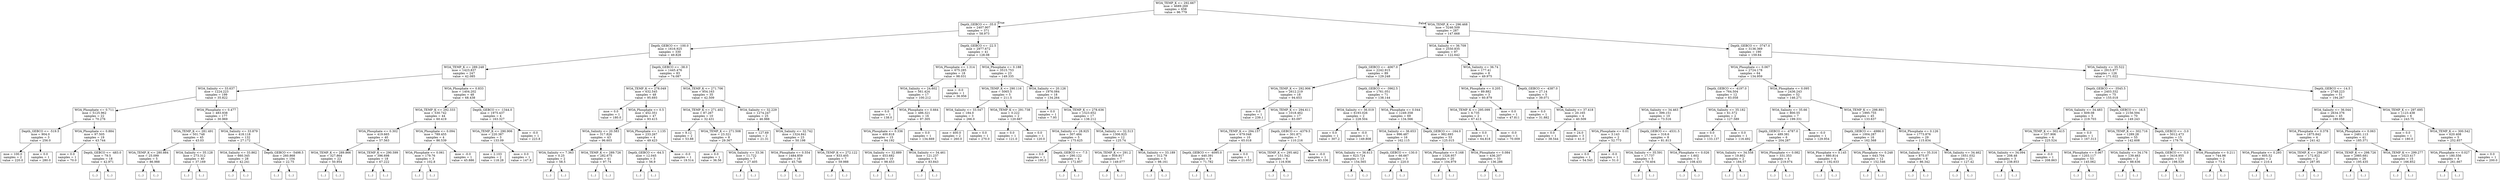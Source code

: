 digraph Tree {
node [shape=box] ;
0 [label="WOA_TEMP_K <= 292.667\nmse = 4689.269\nsamples = 658\nvalue = 96.779"] ;
1 [label="Depth_GEBCO <= -35.0\nmse = 2407.907\nsamples = 371\nvalue = 58.973"] ;
0 -> 1 [labeldistance=2.5, labelangle=45, headlabel="True"] ;
2 [label="Depth_GEBCO <= -100.0\nmse = 1616.925\nsamples = 330\nvalue = 49.828"] ;
1 -> 2 ;
3 [label="WOA_TEMP_K <= 289.248\nmse = 1423.837\nsamples = 247\nvalue = 42.085"] ;
2 -> 3 ;
4 [label="WOA_Salinity <= 33.637\nmse = 1224.223\nsamples = 199\nvalue = 35.822"] ;
3 -> 4 ;
5 [label="WOA_Phosphate <= 0.711\nmse = 5125.962\nsamples = 22\nvalue = 70.276"] ;
4 -> 5 ;
6 [label="Depth_GEBCO <= -519.5\nmse = 904.0\nsamples = 3\nvalue = 256.0"] ;
5 -> 6 ;
7 [label="mse = 100.0\nsamples = 2\nvalue = 220.0"] ;
6 -> 7 ;
8 [label="mse = 0.0\nsamples = 1\nvalue = 280.0"] ;
6 -> 8 ;
9 [label="WOA_Phosphate <= 0.884\nmse = 97.505\nsamples = 19\nvalue = 43.744"] ;
5 -> 9 ;
10 [label="mse = 0.0\nsamples = 1\nvalue = 70.0"] ;
9 -> 10 ;
11 [label="Depth_GEBCO <= -483.0\nmse = 79.5\nsamples = 18\nvalue = 42.971"] ;
9 -> 11 ;
12 [label="(...)"] ;
11 -> 12 ;
33 [label="(...)"] ;
11 -> 33 ;
40 [label="WOA_Phosphate <= 0.477\nmse = 483.938\nsamples = 177\nvalue = 30.969"] ;
4 -> 40 ;
41 [label="WOA_TEMP_K <= 281.491\nmse = 501.748\nsamples = 45\nvalue = 43.03"] ;
40 -> 41 ;
42 [label="WOA_TEMP_K <= 280.884\nmse = 25.099\nsamples = 5\nvalue = 86.988"] ;
41 -> 42 ;
43 [label="(...)"] ;
42 -> 43 ;
44 [label="(...)"] ;
42 -> 44 ;
51 [label="WOA_Salinity <= 35.128\nmse = 273.312\nsamples = 40\nvalue = 37.169"] ;
41 -> 51 ;
52 [label="(...)"] ;
51 -> 52 ;
65 [label="(...)"] ;
51 -> 65 ;
114 [label="WOA_Salinity <= 33.879\nmse = 418.118\nsamples = 132\nvalue = 27.172"] ;
40 -> 114 ;
115 [label="WOA_Salinity <= 33.862\nmse = 660.345\nsamples = 28\nvalue = 42.241"] ;
114 -> 115 ;
116 [label="(...)"] ;
115 -> 116 ;
165 [label="(...)"] ;
115 -> 165 ;
170 [label="Depth_GEBCO <= -5498.5\nmse = 260.868\nsamples = 104\nvalue = 22.75"] ;
114 -> 170 ;
171 [label="(...)"] ;
170 -> 171 ;
174 [label="(...)"] ;
170 -> 174 ;
317 [label="WOA_Phosphate <= 0.833\nmse = 1404.202\nsamples = 48\nvalue = 68.438"] ;
3 -> 317 ;
318 [label="WOA_TEMP_K <= 292.333\nmse = 530.742\nsamples = 44\nvalue = 60.419"] ;
317 -> 318 ;
319 [label="WOA_Phosphate <= 0.302\nmse = 419.665\nsamples = 40\nvalue = 57.563"] ;
318 -> 319 ;
320 [label="WOA_TEMP_K <= 289.866\nmse = 327.864\nsamples = 22\nvalue = 50.954"] ;
319 -> 320 ;
321 [label="(...)"] ;
320 -> 321 ;
328 [label="(...)"] ;
320 -> 328 ;
363 [label="WOA_TEMP_K <= 290.599\nmse = 396.698\nsamples = 18\nvalue = 67.222"] ;
319 -> 363 ;
364 [label="(...)"] ;
363 -> 364 ;
385 [label="(...)"] ;
363 -> 385 ;
392 [label="WOA_Phosphate <= 0.094\nmse = 789.455\nsamples = 4\nvalue = 86.539"] ;
318 -> 392 ;
393 [label="WOA_Phosphate <= 0.061\nmse = 179.76\nsamples = 3\nvalue = 102.8"] ;
392 -> 393 ;
394 [label="(...)"] ;
393 -> 394 ;
395 [label="(...)"] ;
393 -> 395 ;
398 [label="mse = -0.0\nsamples = 1\nvalue = 45.886"] ;
392 -> 398 ;
399 [label="Depth_GEBCO <= -1344.0\nmse = 1975.437\nsamples = 4\nvalue = 163.327"] ;
317 -> 399 ;
400 [label="WOA_TEMP_K <= 290.906\nmse = 220.387\nsamples = 3\nvalue = 133.09"] ;
399 -> 400 ;
401 [label="mse = 2.103\nsamples = 2\nvalue = 118.28"] ;
400 -> 401 ;
402 [label="mse = 0.0\nsamples = 1\nvalue = 147.9"] ;
400 -> 402 ;
403 [label="mse = -0.0\nsamples = 1\nvalue = 223.8"] ;
399 -> 403 ;
404 [label="Depth_GEBCO <= -38.0\nmse = 1445.476\nsamples = 83\nvalue = 74.087"] ;
2 -> 404 ;
405 [label="WOA_TEMP_K <= 278.049\nmse = 632.545\nsamples = 48\nvalue = 95.693"] ;
404 -> 405 ;
406 [label="mse = 0.0\nsamples = 1\nvalue = 180.0"] ;
405 -> 406 ;
407 [label="WOA_Phosphate <= 0.5\nmse = 452.351\nsamples = 47\nvalue = 93.415"] ;
405 -> 407 ;
408 [label="WOA_Salinity <= 20.583\nmse = 317.826\nsamples = 43\nvalue = 96.603"] ;
407 -> 408 ;
409 [label="WOA_Salinity <= 7.363\nmse = 0.25\nsamples = 2\nvalue = 58.5"] ;
408 -> 409 ;
410 [label="(...)"] ;
409 -> 410 ;
411 [label="(...)"] ;
409 -> 411 ;
412 [label="WOA_TEMP_K <= 289.726\nmse = 282.675\nsamples = 41\nvalue = 97.74"] ;
408 -> 412 ;
413 [label="(...)"] ;
412 -> 413 ;
466 [label="(...)"] ;
412 -> 466 ;
469 [label="WOA_Phosphate <= 1.135\nmse = 233.267\nsamples = 4\nvalue = 49.423"] ;
407 -> 469 ;
470 [label="Depth_GEBCO <= -64.5\nmse = 12.045\nsamples = 3\nvalue = 56.9"] ;
469 -> 470 ;
471 [label="(...)"] ;
470 -> 471 ;
474 [label="(...)"] ;
470 -> 474 ;
475 [label="mse = -0.0\nsamples = 1\nvalue = 19.514"] ;
469 -> 475 ;
476 [label="WOA_TEMP_K <= 271.706\nmse = 954.163\nsamples = 35\nvalue = 42.509"] ;
404 -> 476 ;
477 [label="WOA_TEMP_K <= 271.402\nmse = 87.267\nsamples = 10\nvalue = 32.431"] ;
476 -> 477 ;
478 [label="mse = 9.12\nsamples = 2\nvalue = 53.88"] ;
477 -> 478 ;
479 [label="WOA_TEMP_K <= 271.508\nmse = 23.321\nsamples = 8\nvalue = 29.367"] ;
477 -> 479 ;
480 [label="mse = 0.0\nsamples = 1\nvalue = 36.56"] ;
479 -> 480 ;
481 [label="WOA_Salinity <= 33.36\nmse = 11.722\nsamples = 7\nvalue = 27.405"] ;
479 -> 481 ;
482 [label="(...)"] ;
481 -> 482 ;
483 [label="(...)"] ;
481 -> 483 ;
488 [label="WOA_Salinity <= 32.229\nmse = 1274.247\nsamples = 25\nvalue = 46.988"] ;
476 -> 488 ;
489 [label="mse = 127.69\nsamples = 2\nvalue = 21.31"] ;
488 -> 489 ;
490 [label="WOA_Salinity <= 32.742\nmse = 1324.841\nsamples = 23\nvalue = 50.198"] ;
488 -> 490 ;
491 [label="WOA_Phosphate <= 0.554\nmse = 1484.859\nsamples = 16\nvalue = 45.748"] ;
490 -> 491 ;
492 [label="(...)"] ;
491 -> 492 ;
493 [label="(...)"] ;
491 -> 493 ;
494 [label="WOA_TEMP_K <= 272.122\nmse = 833.405\nsamples = 7\nvalue = 59.988"] ;
490 -> 494 ;
495 [label="(...)"] ;
494 -> 495 ;
496 [label="(...)"] ;
494 -> 496 ;
499 [label="Depth_GEBCO <= -22.5\nmse = 2977.672\nsamples = 41\nvalue = 128.08"] ;
1 -> 499 ;
500 [label="WOA_Phosphate <= 1.314\nmse = 675.285\nsamples = 18\nvalue = 98.031"] ;
499 -> 500 ;
501 [label="WOA_Salinity <= 24.602\nmse = 561.424\nsamples = 17\nvalue = 100.212"] ;
500 -> 501 ;
502 [label="mse = 0.0\nsamples = 1\nvalue = 138.0"] ;
501 -> 502 ;
503 [label="WOA_Phosphate <= 0.664\nmse = 486.321\nsamples = 16\nvalue = 97.305"] ;
501 -> 503 ;
504 [label="WOA_Phosphate <= 0.336\nmse = 400.818\nsamples = 15\nvalue = 94.192"] ;
503 -> 504 ;
505 [label="WOA_Salinity <= 32.889\nmse = 453.682\nsamples = 10\nvalue = 98.453"] ;
504 -> 505 ;
506 [label="(...)"] ;
505 -> 506 ;
509 [label="(...)"] ;
505 -> 509 ;
518 [label="WOA_Salinity <= 34.461\nmse = 121.237\nsamples = 5\nvalue = 83.843"] ;
504 -> 518 ;
519 [label="(...)"] ;
518 -> 519 ;
524 [label="(...)"] ;
518 -> 524 ;
527 [label="mse = 0.0\nsamples = 1\nvalue = 134.669"] ;
503 -> 527 ;
528 [label="mse = -0.0\nsamples = 1\nvalue = 36.956"] ;
500 -> 528 ;
529 [label="WOA_Phosphate <= 0.188\nmse = 3515.753\nsamples = 23\nvalue = 149.335"] ;
499 -> 529 ;
530 [label="WOA_TEMP_K <= 290.116\nmse = 5065.5\nsamples = 5\nvalue = 211.5"] ;
529 -> 530 ;
531 [label="WOA_Salinity <= 33.547\nmse = 184.0\nsamples = 3\nvalue = 266.0"] ;
530 -> 531 ;
532 [label="mse = 400.0\nsamples = 2\nvalue = 260.0"] ;
531 -> 532 ;
533 [label="mse = 0.0\nsamples = 1\nvalue = 270.0"] ;
531 -> 533 ;
534 [label="WOA_TEMP_K <= 291.738\nmse = 0.222\nsamples = 2\nvalue = 120.667"] ;
530 -> 534 ;
535 [label="mse = 0.0\nsamples = 1\nvalue = 121.0"] ;
534 -> 535 ;
536 [label="mse = 0.0\nsamples = 1\nvalue = 120.0"] ;
534 -> 536 ;
537 [label="WOA_Salinity <= 20.126\nmse = 1976.084\nsamples = 18\nvalue = 134.264"] ;
529 -> 537 ;
538 [label="mse = 0.0\nsamples = 1\nvalue = 7.95"] ;
537 -> 538 ;
539 [label="WOA_TEMP_K <= 278.636\nmse = 1523.652\nsamples = 17\nvalue = 138.212"] ;
537 -> 539 ;
540 [label="WOA_Salinity <= 28.925\nmse = 307.484\nsamples = 5\nvalue = 175.625"] ;
539 -> 540 ;
541 [label="mse = 0.0\nsamples = 1\nvalue = 195.0"] ;
540 -> 541 ;
542 [label="Depth_GEBCO <= -7.5\nmse = 290.122\nsamples = 4\nvalue = 172.857"] ;
540 -> 542 ;
543 [label="(...)"] ;
542 -> 543 ;
546 [label="(...)"] ;
542 -> 546 ;
549 [label="WOA_Salinity <= 32.513\nmse = 1306.925\nsamples = 12\nvalue = 125.74"] ;
539 -> 549 ;
550 [label="WOA_TEMP_K <= 291.2\nmse = 959.917\nsamples = 7\nvalue = 149.077"] ;
549 -> 550 ;
551 [label="(...)"] ;
550 -> 551 ;
562 [label="(...)"] ;
550 -> 562 ;
563 [label="WOA_Salinity <= 33.189\nmse = 312.79\nsamples = 5\nvalue = 98.161"] ;
549 -> 563 ;
564 [label="(...)"] ;
563 -> 564 ;
567 [label="(...)"] ;
563 -> 567 ;
572 [label="WOA_TEMP_K <= 296.468\nmse = 3246.509\nsamples = 287\nvalue = 147.668"] ;
0 -> 572 [labeldistance=2.5, labelangle=-45, headlabel="False"] ;
573 [label="WOA_Salinity <= 36.709\nmse = 2550.835\nsamples = 97\nvalue = 122.642"] ;
572 -> 573 ;
574 [label="Depth_GEBCO <= -4067.0\nmse = 2242.915\nsamples = 89\nvalue = 129.248"] ;
573 -> 574 ;
575 [label="WOA_TEMP_K <= 292.906\nmse = 2612.219\nsamples = 18\nvalue = 94.653"] ;
574 -> 575 ;
576 [label="mse = 0.0\nsamples = 1\nvalue = 239.1"] ;
575 -> 576 ;
577 [label="WOA_TEMP_K <= 294.611\nmse = 1018.462\nsamples = 17\nvalue = 83.097"] ;
575 -> 577 ;
578 [label="WOA_TEMP_K <= 294.157\nmse = 679.048\nsamples = 10\nvalue = 65.018"] ;
577 -> 578 ;
579 [label="Depth_GEBCO <= -4095.0\nmse = 440.391\nsamples = 9\nvalue = 71.782"] ;
578 -> 579 ;
580 [label="(...)"] ;
579 -> 580 ;
595 [label="(...)"] ;
579 -> 595 ;
596 [label="mse = 0.0\nsamples = 1\nvalue = 21.053"] ;
578 -> 596 ;
597 [label="Depth_GEBCO <= -4379.5\nmse = 301.871\nsamples = 7\nvalue = 110.216"] ;
577 -> 597 ;
598 [label="WOA_TEMP_K <= 295.462\nmse = 151.542\nsamples = 6\nvalue = 116.936"] ;
597 -> 598 ;
599 [label="(...)"] ;
598 -> 599 ;
606 [label="(...)"] ;
598 -> 606 ;
607 [label="mse = -0.0\nsamples = 1\nvalue = 83.336"] ;
597 -> 607 ;
608 [label="Depth_GEBCO <= -3962.5\nmse = 1761.051\nsamples = 71\nvalue = 138.144"] ;
574 -> 608 ;
609 [label="WOA_Salinity <= 36.019\nmse = 6193.026\nsamples = 2\nvalue = 228.504"] ;
608 -> 609 ;
610 [label="mse = 0.0\nsamples = 1\nvalue = 307.2"] ;
609 -> 610 ;
611 [label="mse = -0.0\nsamples = 1\nvalue = 149.808"] ;
609 -> 611 ;
612 [label="WOA_Phosphate <= 0.044\nmse = 1249.358\nsamples = 69\nvalue = 134.566"] ;
608 -> 612 ;
613 [label="WOA_Salinity <= 36.653\nmse = 996.487\nsamples = 16\nvalue = 162.115"] ;
612 -> 613 ;
614 [label="WOA_Salinity <= 36.613\nmse = 623.724\nsamples = 13\nvalue = 154.565"] ;
613 -> 614 ;
615 [label="(...)"] ;
614 -> 615 ;
618 [label="(...)"] ;
614 -> 618 ;
627 [label="Depth_GEBCO <= -130.0\nmse = 66.667\nsamples = 3\nvalue = 220.0"] ;
613 -> 627 ;
628 [label="(...)"] ;
627 -> 628 ;
629 [label="(...)"] ;
627 -> 629 ;
630 [label="Depth_GEBCO <= -164.0\nmse = 982.693\nsamples = 53\nvalue = 125.015"] ;
612 -> 630 ;
631 [label="WOA_Phosphate <= 0.168\nmse = 1326.957\nsamples = 20\nvalue = 104.979"] ;
630 -> 631 ;
632 [label="(...)"] ;
631 -> 632 ;
651 [label="(...)"] ;
631 -> 651 ;
666 [label="WOA_Phosphate <= 0.084\nmse = 436.207\nsamples = 33\nvalue = 136.286"] ;
630 -> 666 ;
667 [label="(...)"] ;
666 -> 667 ;
672 [label="(...)"] ;
666 -> 672 ;
707 [label="WOA_Salinity <= 36.74\nmse = 177.41\nsamples = 8\nvalue = 49.975"] ;
573 -> 707 ;
708 [label="WOA_Phosphate <= 0.205\nmse = 89.882\nsamples = 3\nvalue = 60.879"] ;
707 -> 708 ;
709 [label="WOA_TEMP_K <= 295.099\nmse = 6.735\nsamples = 2\nvalue = 67.413"] ;
708 -> 709 ;
710 [label="mse = 0.0\nsamples = 1\nvalue = 64.818"] ;
709 -> 710 ;
711 [label="mse = -0.0\nsamples = 1\nvalue = 70.009"] ;
709 -> 711 ;
712 [label="mse = 0.0\nsamples = 1\nvalue = 47.811"] ;
708 -> 712 ;
713 [label="Depth_GEBCO <= -4387.0\nmse = 27.14\nsamples = 5\nvalue = 39.071"] ;
707 -> 713 ;
714 [label="mse = 0.0\nsamples = 1\nvalue = 31.882"] ;
713 -> 714 ;
715 [label="WOA_Salinity <= 37.418\nmse = 20.165\nsamples = 4\nvalue = 40.509"] ;
713 -> 715 ;
716 [label="mse = 0.0\nsamples = 1\nvalue = 38.544"] ;
715 -> 716 ;
717 [label="mse = 24.0\nsamples = 3\nvalue = 41.0"] ;
715 -> 717 ;
718 [label="Depth_GEBCO <= -3747.0\nmse = 3136.369\nsamples = 190\nvalue = 159.64"] ;
572 -> 718 ;
719 [label="WOA_Phosphate <= 0.067\nmse = 2724.178\nsamples = 64\nvalue = 134.959"] ;
718 -> 719 ;
720 [label="Depth_GEBCO <= -4197.0\nmse = 764.504\nsamples = 12\nvalue = 83.058"] ;
719 -> 720 ;
721 [label="WOA_Salinity <= 34.463\nmse = 399.151\nsamples = 10\nvalue = 73.516"] ;
720 -> 721 ;
722 [label="WOA_Phosphate <= 0.01\nmse = 3.143\nsamples = 2\nvalue = 52.773"] ;
721 -> 722 ;
723 [label="mse = 0.0\nsamples = 1\nvalue = 54.545"] ;
722 -> 723 ;
724 [label="mse = -0.0\nsamples = 1\nvalue = 51.0"] ;
722 -> 724 ;
725 [label="Depth_GEBCO <= -4531.5\nmse = 316.6\nsamples = 8\nvalue = 81.813"] ;
721 -> 725 ;
726 [label="WOA_Salinity <= 35.591\nmse = 17.737\nsamples = 5\nvalue = 70.404"] ;
725 -> 726 ;
727 [label="(...)"] ;
726 -> 727 ;
730 [label="(...)"] ;
726 -> 730 ;
735 [label="WOA_Phosphate <= 0.026\nmse = 1.602\nsamples = 3\nvalue = 108.433"] ;
725 -> 735 ;
736 [label="(...)"] ;
735 -> 736 ;
739 [label="(...)"] ;
735 -> 739 ;
740 [label="WOA_Salinity <= 35.182\nmse = 61.572\nsamples = 2\nvalue = 127.589"] ;
720 -> 740 ;
741 [label="mse = 0.0\nsamples = 1\nvalue = 133.137"] ;
740 -> 741 ;
742 [label="mse = 0.0\nsamples = 1\nvalue = 116.492"] ;
740 -> 742 ;
743 [label="WOA_Phosphate <= 0.095\nmse = 2436.243\nsamples = 52\nvalue = 146.271"] ;
719 -> 743 ;
744 [label="WOA_Salinity <= 35.66\nmse = 800.55\nsamples = 7\nvalue = 199.331"] ;
743 -> 744 ;
745 [label="Depth_GEBCO <= -4787.0\nmse = 489.381\nsamples = 6\nvalue = 204.287"] ;
744 -> 745 ;
746 [label="WOA_Salinity <= 34.558\nmse = 19.802\nsamples = 2\nvalue = 184.57"] ;
745 -> 746 ;
747 [label="(...)"] ;
746 -> 747 ;
748 [label="(...)"] ;
746 -> 748 ;
749 [label="WOA_Phosphate <= 0.082\nmse = 331.353\nsamples = 4\nvalue = 219.074"] ;
745 -> 749 ;
750 [label="(...)"] ;
749 -> 750 ;
751 [label="(...)"] ;
749 -> 751 ;
752 [label="mse = -0.0\nsamples = 1\nvalue = 129.954"] ;
744 -> 752 ;
753 [label="WOA_TEMP_K <= 298.891\nmse = 1995.755\nsamples = 45\nvalue = 133.637"] ;
743 -> 753 ;
754 [label="Depth_GEBCO <= -4986.0\nmse = 1004.287\nsamples = 16\nvalue = 162.568"] ;
753 -> 754 ;
755 [label="WOA_Phosphate <= 0.145\nmse = 880.814\nsamples = 4\nvalue = 192.633"] ;
754 -> 755 ;
756 [label="(...)"] ;
755 -> 756 ;
759 [label="(...)"] ;
755 -> 759 ;
762 [label="WOA_Phosphate <= 0.248\nmse = 643.704\nsamples = 12\nvalue = 152.546"] ;
754 -> 762 ;
763 [label="(...)"] ;
762 -> 763 ;
780 [label="(...)"] ;
762 -> 780 ;
785 [label="WOA_Phosphate <= 0.126\nmse = 1773.876\nsamples = 29\nvalue = 115.834"] ;
753 -> 785 ;
786 [label="WOA_Salinity <= 35.316\nmse = 875.07\nsamples = 8\nvalue = 86.342"] ;
785 -> 786 ;
787 [label="(...)"] ;
786 -> 787 ;
796 [label="(...)"] ;
786 -> 796 ;
801 [label="WOA_Salinity <= 34.462\nmse = 1651.032\nsamples = 21\nvalue = 127.42"] ;
785 -> 801 ;
802 [label="(...)"] ;
801 -> 802 ;
807 [label="(...)"] ;
801 -> 807 ;
842 [label="WOA_Salinity <= 35.522\nmse = 2915.977\nsamples = 126\nvalue = 171.022"] ;
718 -> 842 ;
843 [label="Depth_GEBCO <= -3545.5\nmse = 2403.332\nsamples = 75\nvalue = 155.018"] ;
842 -> 843 ;
844 [label="WOA_Salinity <= 34.483\nmse = 609.08\nsamples = 5\nvalue = 219.703"] ;
843 -> 844 ;
845 [label="WOA_TEMP_K <= 302.415\nmse = 337.906\nsamples = 4\nvalue = 225.524"] ;
844 -> 845 ;
846 [label="WOA_Salinity <= 34.094\nmse = 208.48\nsamples = 3\nvalue = 238.853"] ;
845 -> 846 ;
847 [label="(...)"] ;
846 -> 847 ;
850 [label="(...)"] ;
846 -> 850 ;
851 [label="mse = -0.0\nsamples = 1\nvalue = 208.863"] ;
845 -> 851 ;
852 [label="mse = 0.0\nsamples = 1\nvalue = 167.313"] ;
844 -> 852 ;
853 [label="Depth_GEBCO <= -16.5\nmse = 2156.594\nsamples = 70\nvalue = 149.243"] ;
843 -> 853 ;
854 [label="WOA_TEMP_K <= 302.716\nmse = 1289.28\nsamples = 55\nvalue = 142.608"] ;
853 -> 854 ;
855 [label="WOA_Phosphate <= 0.067\nmse = 1203.117\nsamples = 53\nvalue = 145.062"] ;
854 -> 855 ;
856 [label="(...)"] ;
855 -> 856 ;
859 [label="(...)"] ;
855 -> 859 ;
938 [label="WOA_Salinity <= 34.176\nmse = 139.463\nsamples = 2\nvalue = 88.636"] ;
854 -> 938 ;
939 [label="(...)"] ;
938 -> 939 ;
940 [label="(...)"] ;
938 -> 940 ;
941 [label="Depth_GEBCO <= -3.0\nmse = 5012.473\nsamples = 15\nvalue = 179.76"] ;
853 -> 941 ;
942 [label="Depth_GEBCO <= -5.0\nmse = 3416.955\nsamples = 13\nvalue = 198.529"] ;
941 -> 942 ;
943 [label="(...)"] ;
942 -> 943 ;
952 [label="(...)"] ;
942 -> 952 ;
955 [label="WOA_Phosphate <= 0.211\nmse = 744.98\nsamples = 2\nvalue = 73.4"] ;
941 -> 955 ;
956 [label="(...)"] ;
955 -> 956 ;
957 [label="(...)"] ;
955 -> 957 ;
958 [label="Depth_GEBCO <= -14.5\nmse = 2748.223\nsamples = 51\nvalue = 194.267"] ;
842 -> 958 ;
959 [label="WOA_Salinity <= 36.044\nmse = 2634.376\nsamples = 45\nvalue = 189.058"] ;
958 -> 959 ;
960 [label="WOA_Phosphate <= 0.378\nmse = 1875.842\nsamples = 4\nvalue = 241.42"] ;
959 -> 960 ;
961 [label="WOA_Phosphate <= 0.293\nmse = 605.52\nsamples = 2\nvalue = 210.4"] ;
960 -> 961 ;
962 [label="(...)"] ;
961 -> 962 ;
963 [label="(...)"] ;
961 -> 963 ;
964 [label="WOA_TEMP_K <= 298.267\nmse = 172.922\nsamples = 2\nvalue = 287.95"] ;
960 -> 964 ;
965 [label="(...)"] ;
964 -> 965 ;
966 [label="(...)"] ;
964 -> 966 ;
967 [label="WOA_Phosphate <= 0.063\nmse = 2481.113\nsamples = 41\nvalue = 185.371"] ;
959 -> 967 ;
968 [label="WOA_TEMP_K <= 298.726\nmse = 2985.681\nsamples = 26\nvalue = 195.435"] ;
967 -> 968 ;
969 [label="(...)"] ;
968 -> 969 ;
982 [label="(...)"] ;
968 -> 982 ;
995 [label="WOA_TEMP_K <= 299.277\nmse = 1023.417\nsamples = 15\nvalue = 166.852"] ;
967 -> 995 ;
996 [label="(...)"] ;
995 -> 996 ;
1013 [label="(...)"] ;
995 -> 1013 ;
1016 [label="WOA_TEMP_K <= 297.695\nmse = 1123.438\nsamples = 6\nvalue = 243.75"] ;
958 -> 1016 ;
1017 [label="mse = 0.0\nsamples = 1\nvalue = 180.0"] ;
1016 -> 1017 ;
1018 [label="WOA_TEMP_K <= 300.542\nmse = 620.408\nsamples = 5\nvalue = 252.857"] ;
1016 -> 1018 ;
1019 [label="WOA_Phosphate <= 0.027\nmse = 180.556\nsamples = 4\nvalue = 261.667"] ;
1018 -> 1019 ;
1020 [label="(...)"] ;
1019 -> 1020 ;
1023 [label="(...)"] ;
1019 -> 1023 ;
1024 [label="mse = 0.0\nsamples = 1\nvalue = 200.0"] ;
1018 -> 1024 ;
}